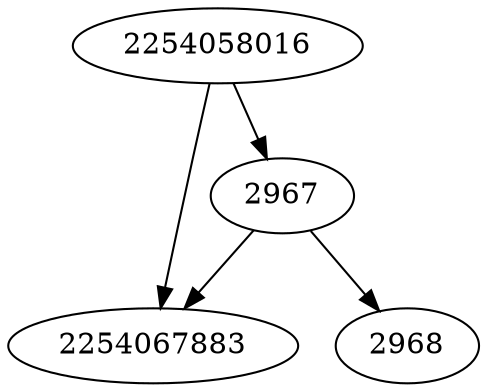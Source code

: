 strict digraph  {
2254058016;
2254067883;
2968;
2967;
2254058016 -> 2254067883;
2254058016 -> 2967;
2967 -> 2254067883;
2967 -> 2968;
}
